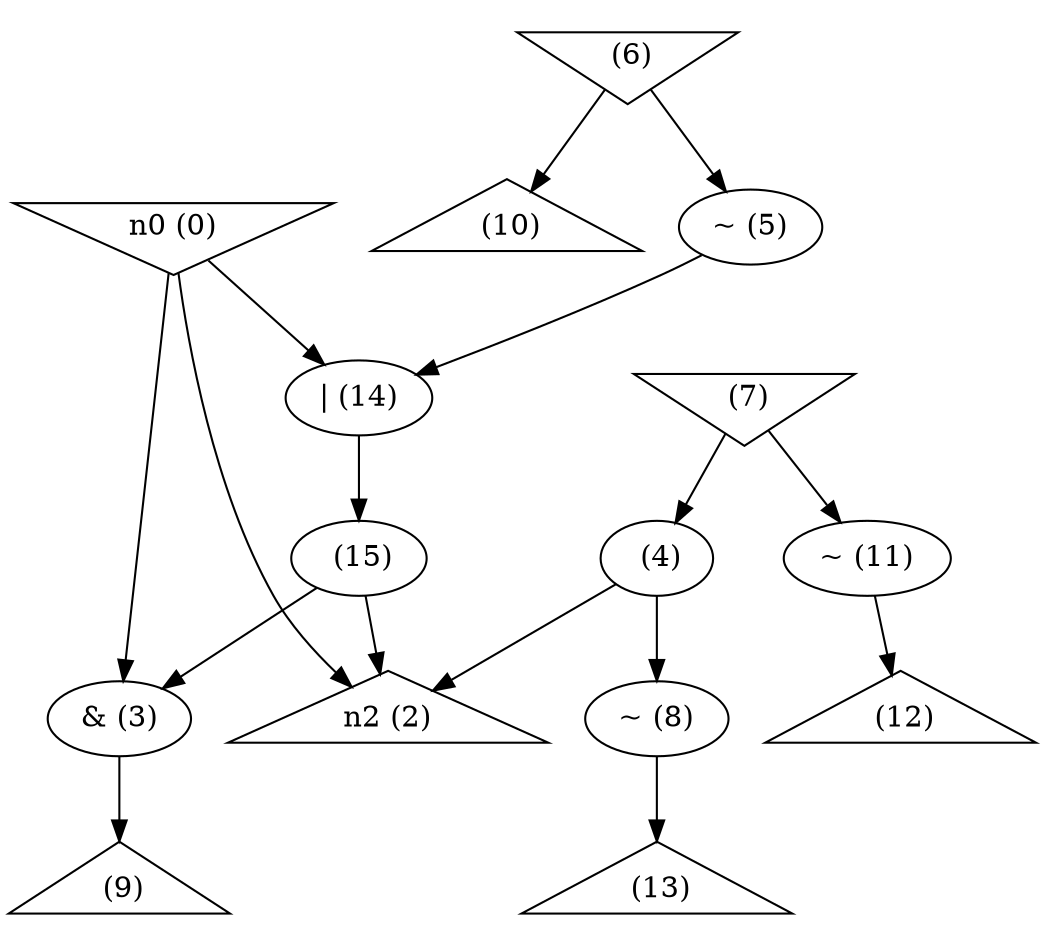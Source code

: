 digraph G {
v0 [label =  "n0 (0)" shape=invtriangle];
v0 -> v2;
v0 -> v3;
v0 -> v14;
v2 [label =  "n2 (2)" shape=triangle];
v3 [label =  "& (3)"];
v3 -> v9;
v4 [label =  " (4)"];
v4 -> v2;
v4 -> v8;
v5 [label =  "~ (5)"];
v5 -> v14;
v6 [label =  " (6)" shape=invtriangle];
v6 -> v5;
v6 -> v10;
v7 [label =  " (7)" shape=invtriangle];
v7 -> v4;
v7 -> v11;
v8 [label =  "~ (8)"];
v8 -> v13;
v9 [label =  " (9)" shape=triangle];
v10 [label =  " (10)" shape=triangle];
v11 [label =  "~ (11)"];
v11 -> v12;
v12 [label =  " (12)" shape=triangle];
v13 [label =  " (13)" shape=triangle];
v14 [label =  "| (14)"];
v14 -> v15;
v15 [label =  " (15)"];
v15 -> v2;
v15 -> v3;
}
